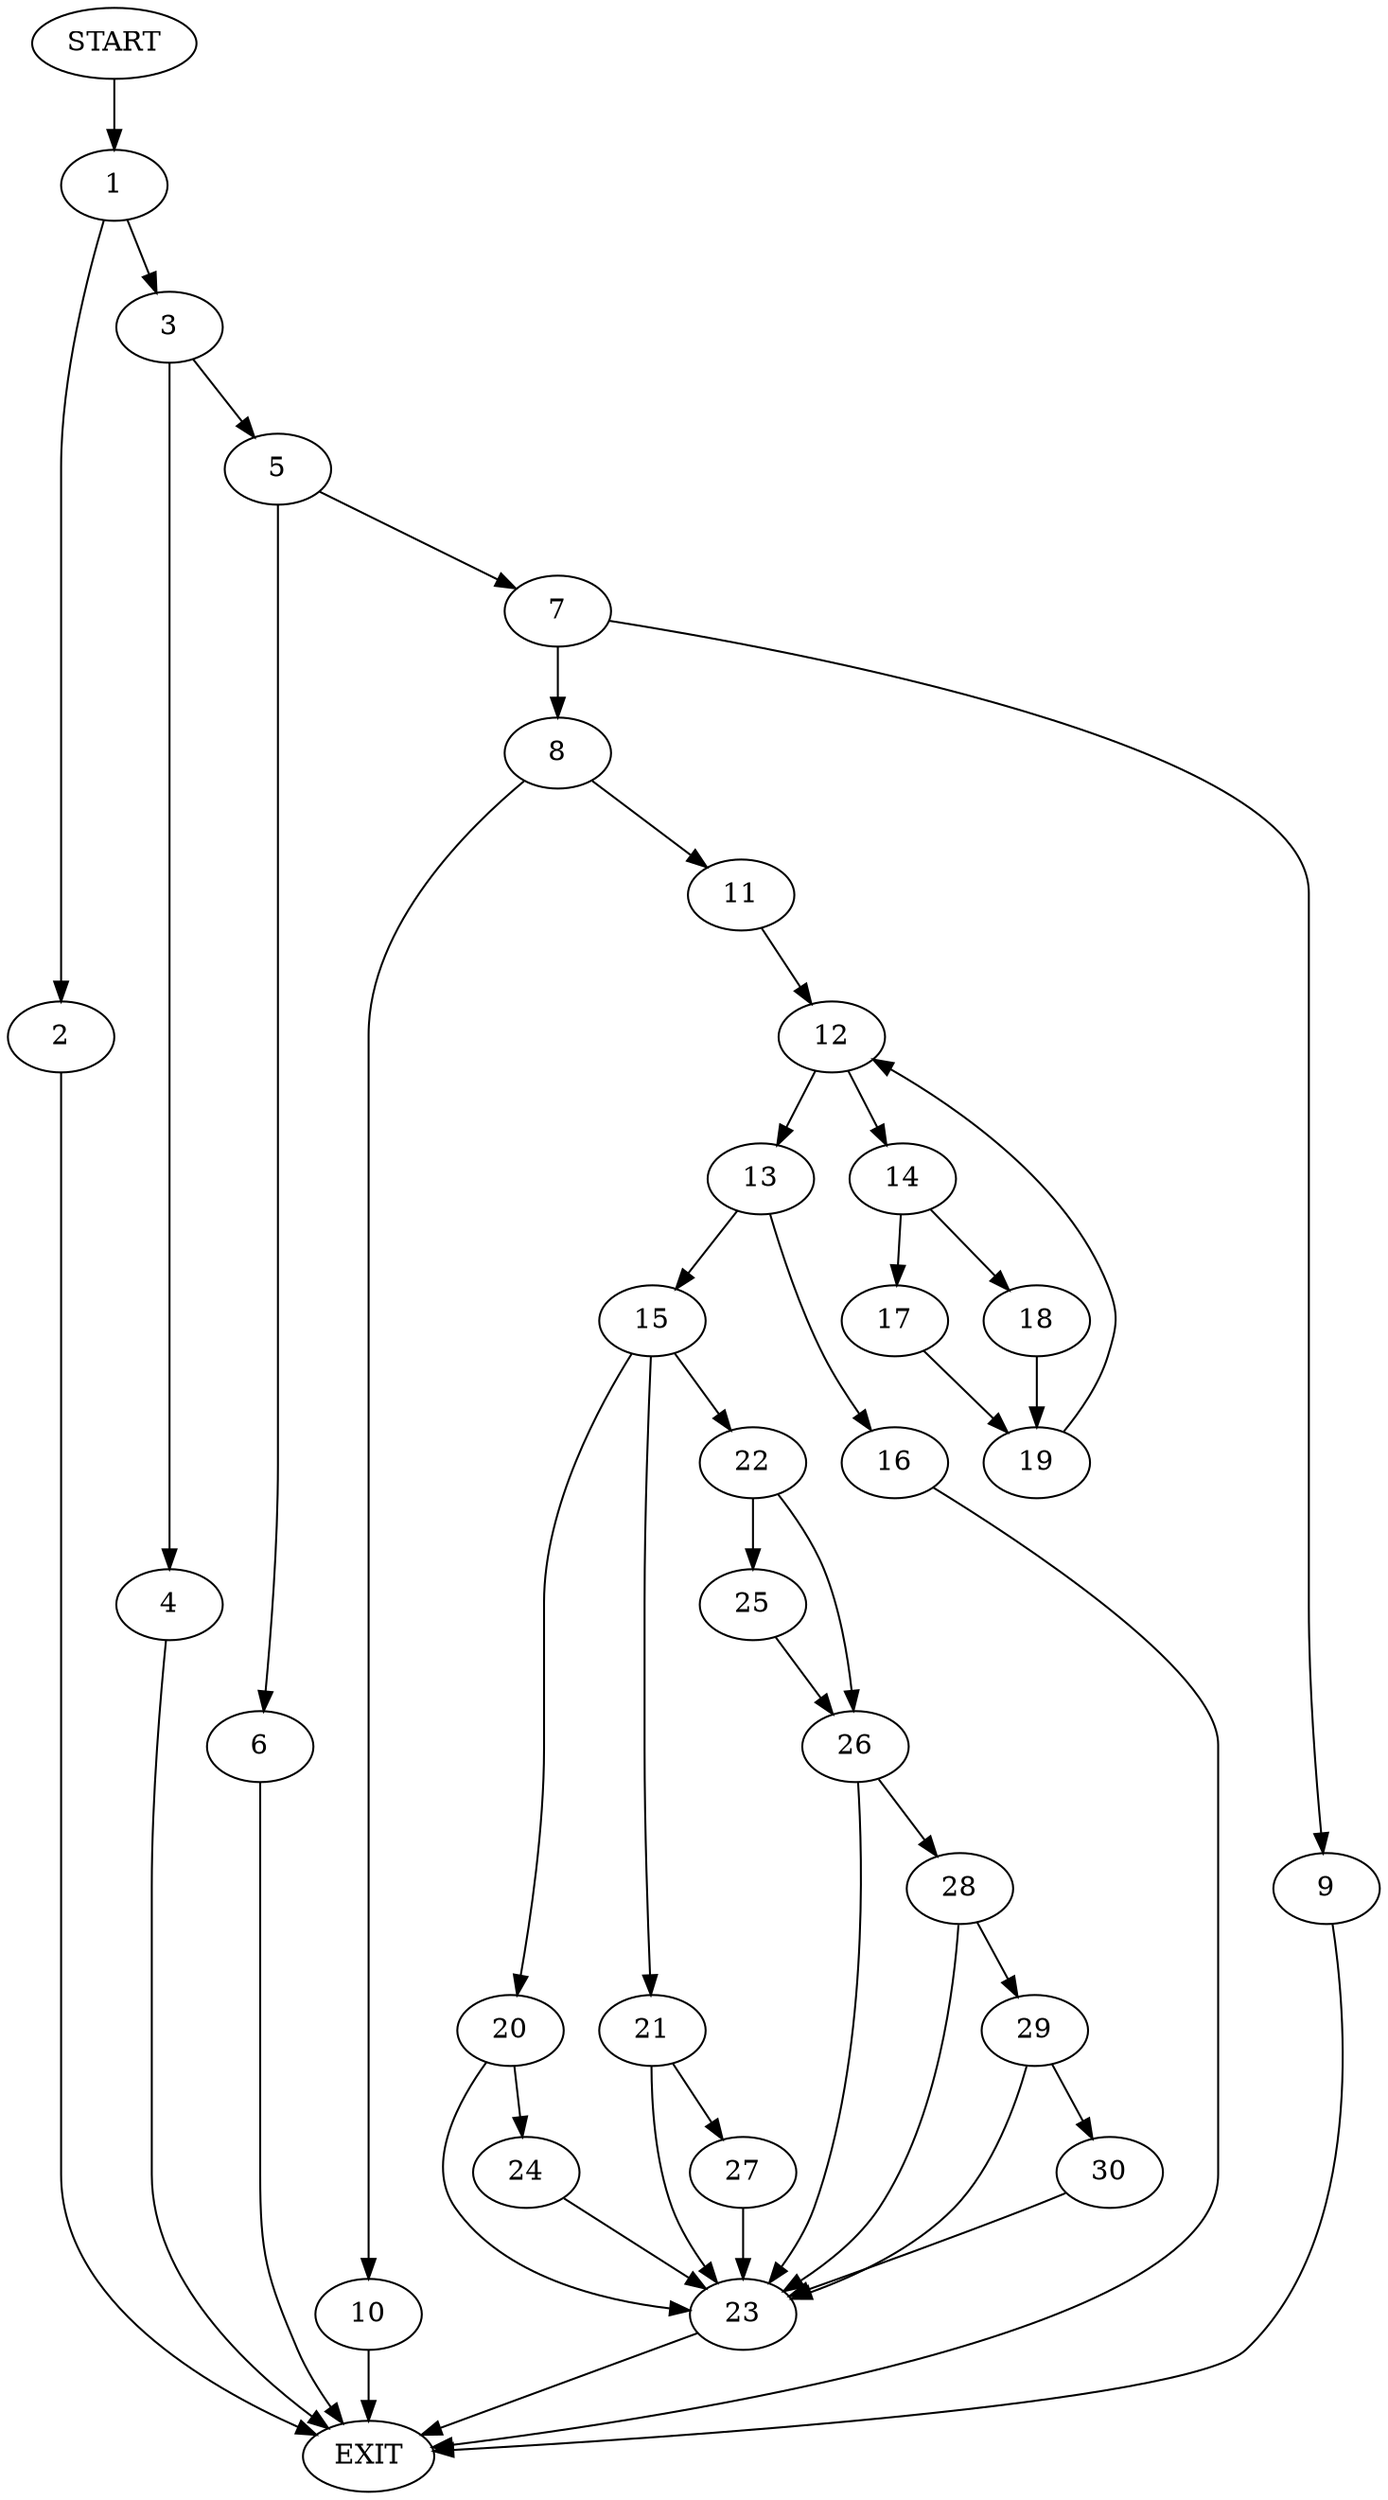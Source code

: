 digraph {
0 [label="START"]
31 [label="EXIT"]
0 -> 1
1 -> 2
1 -> 3
2 -> 31
3 -> 4
3 -> 5
4 -> 31
5 -> 6
5 -> 7
6 -> 31
7 -> 8
7 -> 9
8 -> 10
8 -> 11
9 -> 31
10 -> 31
11 -> 12
12 -> 13
12 -> 14
13 -> 15
13 -> 16
14 -> 17
14 -> 18
17 -> 19
18 -> 19
19 -> 12
15 -> 20
15 -> 21
15 -> 22
16 -> 31
20 -> 23
20 -> 24
22 -> 25
22 -> 26
21 -> 27
21 -> 23
27 -> 23
23 -> 31
24 -> 23
26 -> 28
26 -> 23
25 -> 26
28 -> 29
28 -> 23
29 -> 30
29 -> 23
30 -> 23
}
